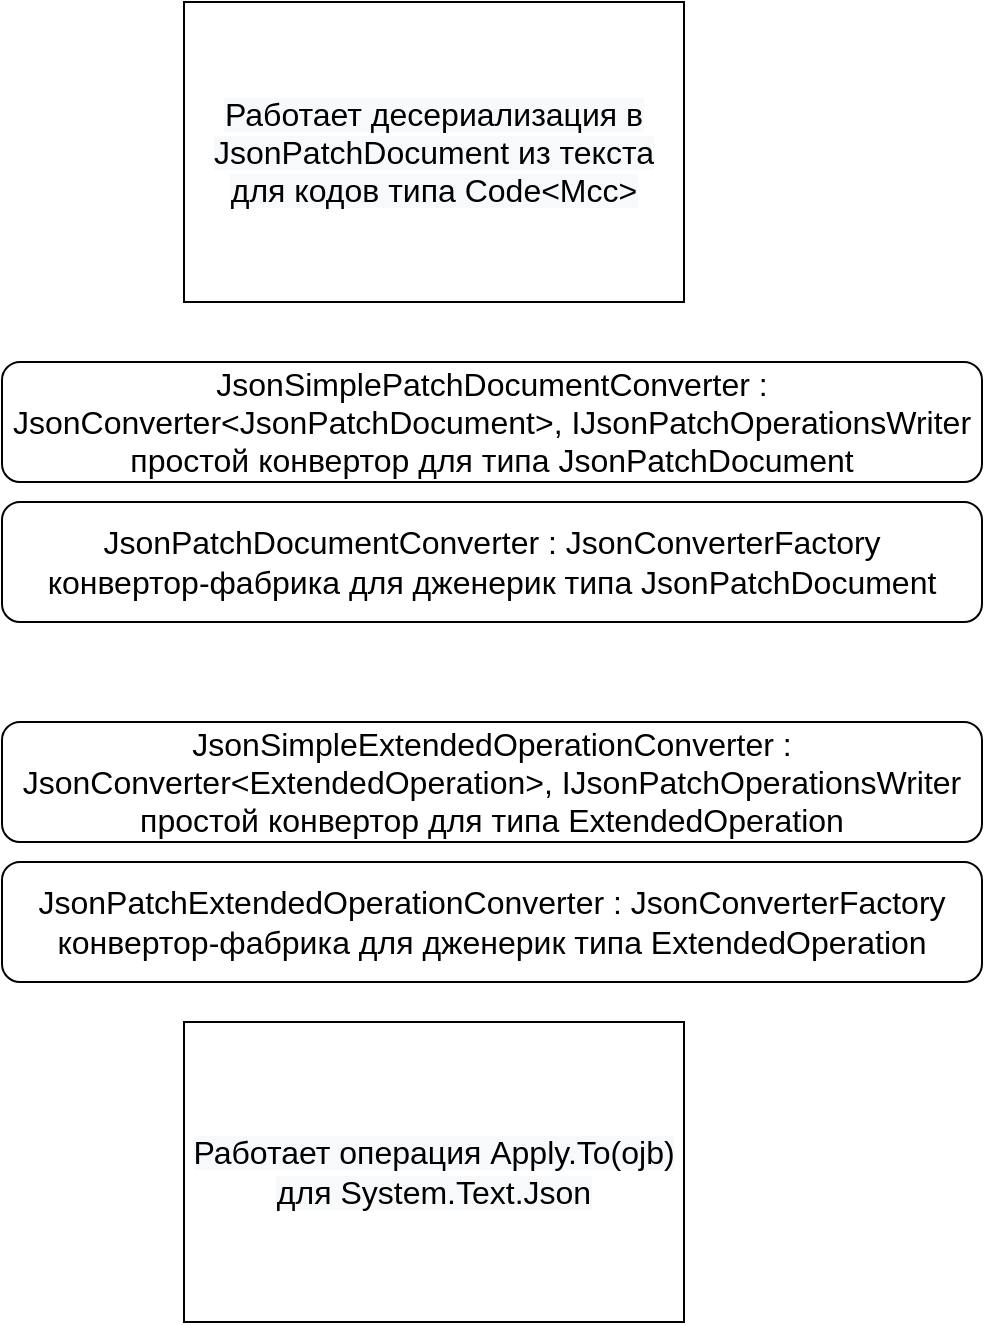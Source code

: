 <mxfile version="14.6.10" type="github">
  <diagram id="zB8R7Zw_cQIM1Ui4Spy5" name="Page-1">
    <mxGraphModel dx="1422" dy="857" grid="1" gridSize="10" guides="1" tooltips="1" connect="1" arrows="1" fold="1" page="1" pageScale="1" pageWidth="827" pageHeight="1169" math="0" shadow="0">
      <root>
        <mxCell id="0" />
        <mxCell id="1" parent="0" />
        <mxCell id="2p4MHbx4L3xfGXjhqvhW-1" value="&lt;font style=&quot;font-size: 16px;&quot;&gt;&lt;span style=&quot;color: rgb(0, 0, 0); font-family: helvetica; font-style: normal; font-weight: 400; letter-spacing: normal; text-align: center; text-indent: 0px; text-transform: none; word-spacing: 0px; background-color: rgb(248, 249, 250); display: inline; float: none; font-size: 16px;&quot;&gt;Работает операция Apply.To(ojb)&lt;/span&gt;&lt;br style=&quot;color: rgb(0, 0, 0); font-family: helvetica; font-style: normal; font-weight: 400; letter-spacing: normal; text-align: center; text-indent: 0px; text-transform: none; word-spacing: 0px; background-color: rgb(248, 249, 250); font-size: 16px;&quot;&gt;&lt;span style=&quot;color: rgb(0, 0, 0); font-family: helvetica; font-style: normal; font-weight: 400; letter-spacing: normal; text-align: center; text-indent: 0px; text-transform: none; word-spacing: 0px; background-color: rgb(248, 249, 250); display: inline; float: none; font-size: 16px;&quot;&gt;для System.Text.Json&lt;/span&gt;&lt;br style=&quot;font-size: 16px;&quot;&gt;&lt;/font&gt;" style="rounded=0;whiteSpace=wrap;html=1;fontSize=16;" vertex="1" parent="1">
          <mxGeometry x="260" y="550" width="250" height="150" as="geometry" />
        </mxCell>
        <mxCell id="2p4MHbx4L3xfGXjhqvhW-2" value="&lt;font style=&quot;font-size: 16px;&quot;&gt;&lt;span style=&quot;color: rgb(0, 0, 0); font-family: helvetica; font-style: normal; font-weight: 400; letter-spacing: normal; text-align: center; text-indent: 0px; text-transform: none; word-spacing: 0px; background-color: rgb(248, 249, 250); display: inline; float: none; font-size: 16px;&quot;&gt;Работает десериализация в JsonPatchDocument из текста для кодов типа Code&amp;lt;Mcc&amp;gt;&lt;/span&gt;&lt;/font&gt;" style="rounded=0;whiteSpace=wrap;html=1;fontSize=16;" vertex="1" parent="1">
          <mxGeometry x="260" y="40" width="250" height="150" as="geometry" />
        </mxCell>
        <mxCell id="2p4MHbx4L3xfGXjhqvhW-3" value="JsonPatchDocumentConverter : JsonConverterFactory&lt;br style=&quot;font-size: 16px;&quot;&gt;конвертор-фабрика для дженерик типа JsonPatchDocument" style="rounded=1;whiteSpace=wrap;html=1;fontSize=16;" vertex="1" parent="1">
          <mxGeometry x="169" y="290" width="490" height="60" as="geometry" />
        </mxCell>
        <mxCell id="2p4MHbx4L3xfGXjhqvhW-4" value="JsonSimplePatchDocumentConverter : JsonConverter&amp;lt;JsonPatchDocument&amp;gt;, IJsonPatchOperationsWriter&lt;br style=&quot;font-size: 16px;&quot;&gt;простой конвертор для типа JsonPatchDocument" style="rounded=1;whiteSpace=wrap;html=1;fontSize=16;" vertex="1" parent="1">
          <mxGeometry x="169" y="220" width="490" height="60" as="geometry" />
        </mxCell>
        <mxCell id="2p4MHbx4L3xfGXjhqvhW-5" value="JsonPatchExtendedOperationConverter : JsonConverterFactory&lt;br style=&quot;font-size: 16px;&quot;&gt;конвертор-фабрика для дженерик типа ExtendedOperation" style="rounded=1;whiteSpace=wrap;html=1;fontSize=16;" vertex="1" parent="1">
          <mxGeometry x="169" y="470" width="490" height="60" as="geometry" />
        </mxCell>
        <mxCell id="2p4MHbx4L3xfGXjhqvhW-6" value="JsonSimpleExtendedOperationConverter : JsonConverter&amp;lt;ExtendedOperation&amp;gt;, IJsonPatchOperationsWriter&lt;br style=&quot;font-size: 16px;&quot;&gt;простой конвертор для типа ExtendedOperation" style="rounded=1;whiteSpace=wrap;html=1;fontSize=16;" vertex="1" parent="1">
          <mxGeometry x="169" y="400" width="490" height="60" as="geometry" />
        </mxCell>
      </root>
    </mxGraphModel>
  </diagram>
</mxfile>
